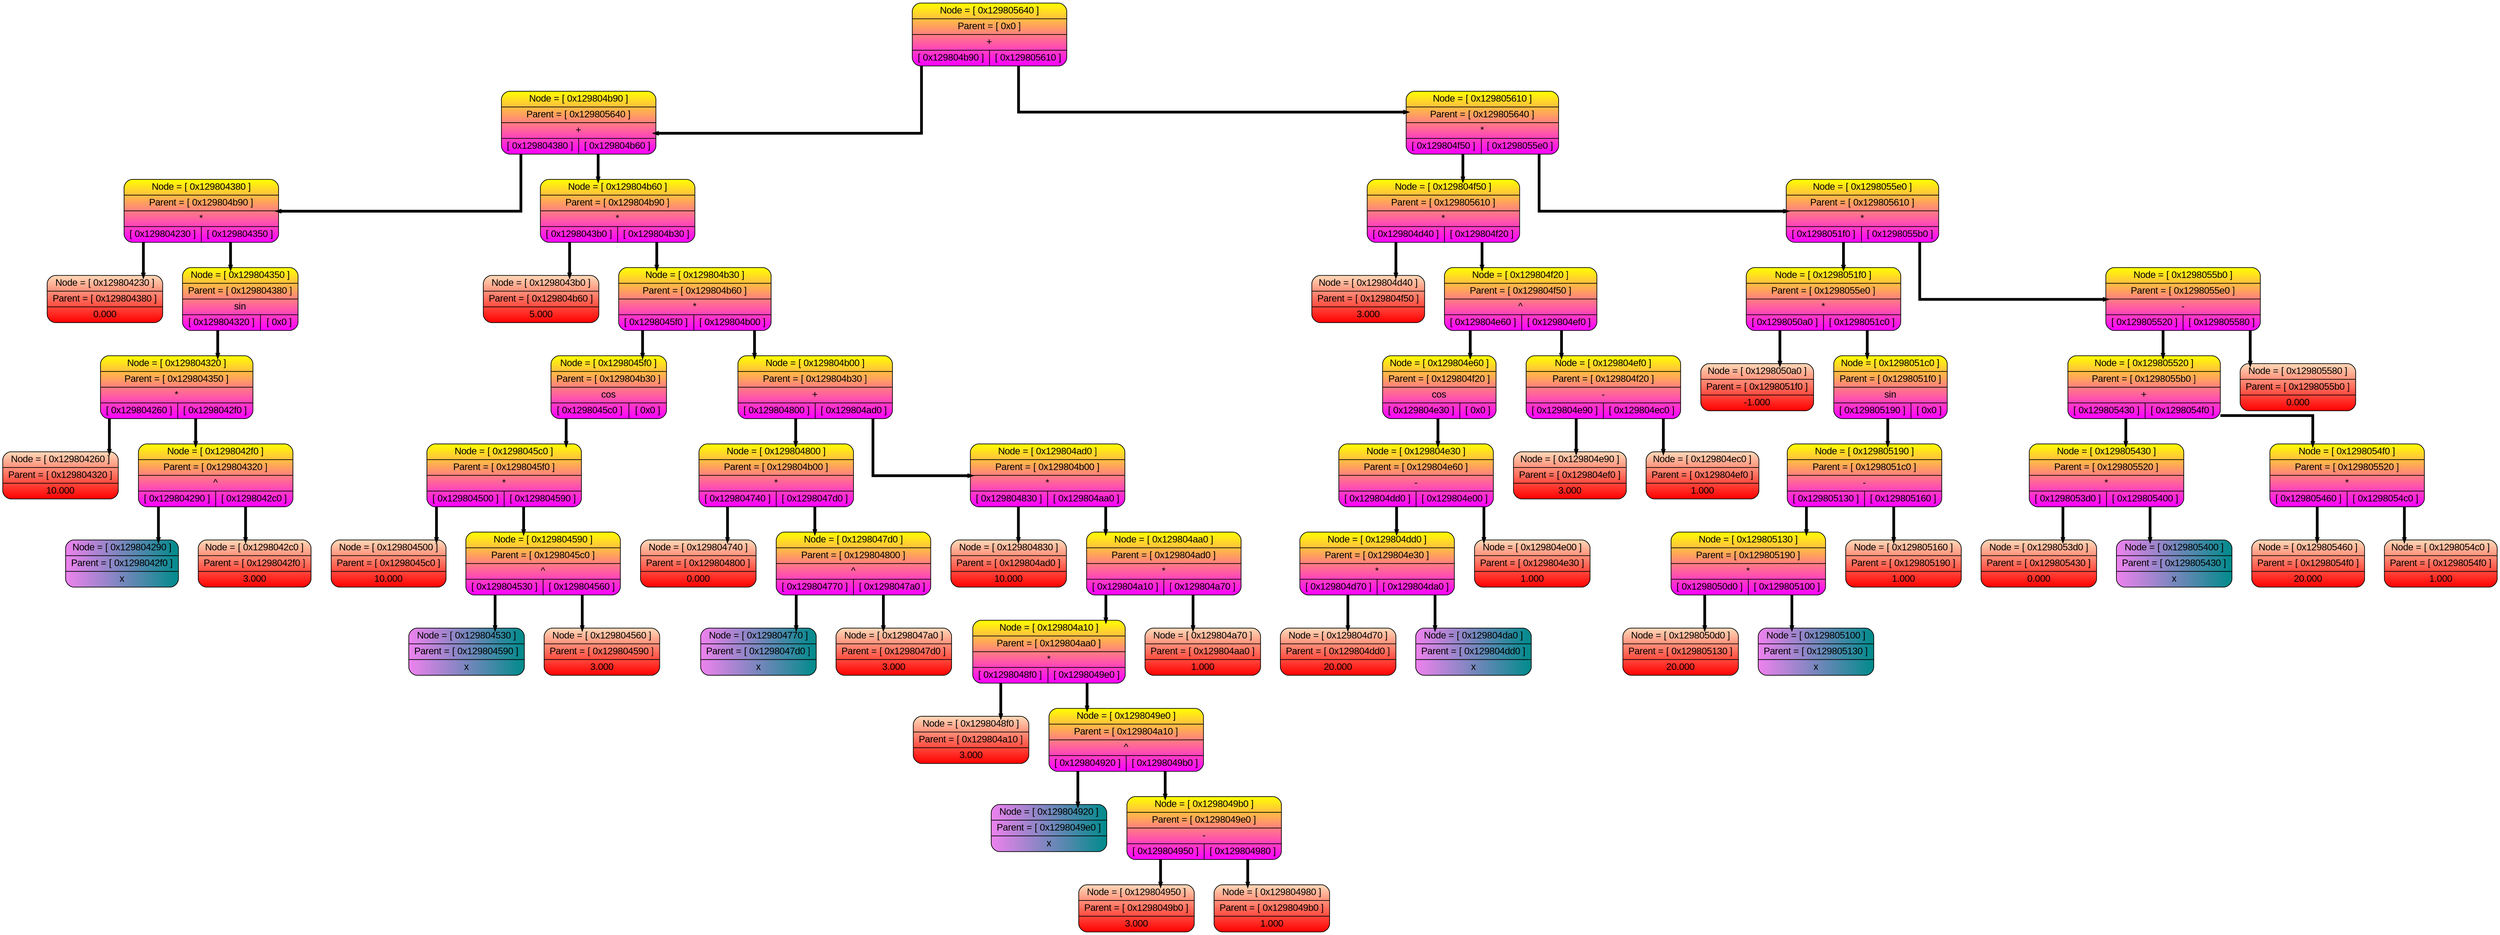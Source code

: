 digraph tree{
splines=ortho;
rankdir=HR;
nodesep=0.4;
node [shape=record, fontname="Arial"];
edge [style=bold, color="black", weight=10, penwidth=4, arrowsize=0.2];
P0x129805640 [style = "filled, rounded", fillcolor="yellow:magenta" gradientangle=270,label=" {Node = [ 0x129805640 ] | Parent = [ 0x0 ] | + | { <l> [ 0x129804b90 ] | <r> [ 0x129805610 ]}}" ];
P0x129804b90 [style = "filled, rounded", fillcolor="yellow:magenta" gradientangle=270,label=" {Node = [ 0x129804b90 ] | Parent = [ 0x129805640 ] | + | { <l> [ 0x129804380 ] | <r> [ 0x129804b60 ]}}" ];
P0x129804380 [style = "filled, rounded", fillcolor="yellow:magenta" gradientangle=270,label=" {Node = [ 0x129804380 ] | Parent = [ 0x129804b90 ] | * | { <l> [ 0x129804230 ] | <r> [ 0x129804350 ]}}" ];
P0x129804230 [style = "filled, rounded", fillcolor="peachpuff:red" gradientangle=270,label=" {Node = [ 0x129804230 ] | Parent = [ 0x129804380 ] | 0.000 }" ];
P0x129804350 [style = "filled, rounded", fillcolor="yellow:magenta" gradientangle=270,label=" {Node = [ 0x129804350 ] | Parent = [ 0x129804380 ] | sin | { <l> [ 0x129804320 ] | <r> [ 0x0 ]}}" ];
P0x129804320 [style = "filled, rounded", fillcolor="yellow:magenta" gradientangle=270,label=" {Node = [ 0x129804320 ] | Parent = [ 0x129804350 ] | * | { <l> [ 0x129804260 ] | <r> [ 0x1298042f0 ]}}" ];
P0x129804260 [style = "filled, rounded", fillcolor="peachpuff:red" gradientangle=270,label=" {Node = [ 0x129804260 ] | Parent = [ 0x129804320 ] | 10.000 }" ];
P0x1298042f0 [style = "filled, rounded", fillcolor="yellow:magenta" gradientangle=270,label=" {Node = [ 0x1298042f0 ] | Parent = [ 0x129804320 ] | ^ | { <l> [ 0x129804290 ] | <r> [ 0x1298042c0 ]}}" ];
P0x129804290 [style = "filled, rounded", fillcolor="violet:darkcyan"label=" {Node = [ 0x129804290 ] | Parent = [ 0x1298042f0 ] | x }" ];
P0x1298042c0 [style = "filled, rounded", fillcolor="peachpuff:red" gradientangle=270,label=" {Node = [ 0x1298042c0 ] | Parent = [ 0x1298042f0 ] | 3.000 }" ];
P0x1298042f0:<l> -> P0x129804290
P0x1298042f0:<r> -> P0x1298042c0
P0x129804320:<l> -> P0x129804260
P0x129804320:<r> -> P0x1298042f0
P0x129804350:<l> -> P0x129804320
P0x129804380:<l> -> P0x129804230
P0x129804380:<r> -> P0x129804350
P0x129804b60 [style = "filled, rounded", fillcolor="yellow:magenta" gradientangle=270,label=" {Node = [ 0x129804b60 ] | Parent = [ 0x129804b90 ] | * | { <l> [ 0x1298043b0 ] | <r> [ 0x129804b30 ]}}" ];
P0x1298043b0 [style = "filled, rounded", fillcolor="peachpuff:red" gradientangle=270,label=" {Node = [ 0x1298043b0 ] | Parent = [ 0x129804b60 ] | 5.000 }" ];
P0x129804b30 [style = "filled, rounded", fillcolor="yellow:magenta" gradientangle=270,label=" {Node = [ 0x129804b30 ] | Parent = [ 0x129804b60 ] | * | { <l> [ 0x1298045f0 ] | <r> [ 0x129804b00 ]}}" ];
P0x1298045f0 [style = "filled, rounded", fillcolor="yellow:magenta" gradientangle=270,label=" {Node = [ 0x1298045f0 ] | Parent = [ 0x129804b30 ] | cos | { <l> [ 0x1298045c0 ] | <r> [ 0x0 ]}}" ];
P0x1298045c0 [style = "filled, rounded", fillcolor="yellow:magenta" gradientangle=270,label=" {Node = [ 0x1298045c0 ] | Parent = [ 0x1298045f0 ] | * | { <l> [ 0x129804500 ] | <r> [ 0x129804590 ]}}" ];
P0x129804500 [style = "filled, rounded", fillcolor="peachpuff:red" gradientangle=270,label=" {Node = [ 0x129804500 ] | Parent = [ 0x1298045c0 ] | 10.000 }" ];
P0x129804590 [style = "filled, rounded", fillcolor="yellow:magenta" gradientangle=270,label=" {Node = [ 0x129804590 ] | Parent = [ 0x1298045c0 ] | ^ | { <l> [ 0x129804530 ] | <r> [ 0x129804560 ]}}" ];
P0x129804530 [style = "filled, rounded", fillcolor="violet:darkcyan"label=" {Node = [ 0x129804530 ] | Parent = [ 0x129804590 ] | x }" ];
P0x129804560 [style = "filled, rounded", fillcolor="peachpuff:red" gradientangle=270,label=" {Node = [ 0x129804560 ] | Parent = [ 0x129804590 ] | 3.000 }" ];
P0x129804590:<l> -> P0x129804530
P0x129804590:<r> -> P0x129804560
P0x1298045c0:<l> -> P0x129804500
P0x1298045c0:<r> -> P0x129804590
P0x1298045f0:<l> -> P0x1298045c0
P0x129804b00 [style = "filled, rounded", fillcolor="yellow:magenta" gradientangle=270,label=" {Node = [ 0x129804b00 ] | Parent = [ 0x129804b30 ] | + | { <l> [ 0x129804800 ] | <r> [ 0x129804ad0 ]}}" ];
P0x129804800 [style = "filled, rounded", fillcolor="yellow:magenta" gradientangle=270,label=" {Node = [ 0x129804800 ] | Parent = [ 0x129804b00 ] | * | { <l> [ 0x129804740 ] | <r> [ 0x1298047d0 ]}}" ];
P0x129804740 [style = "filled, rounded", fillcolor="peachpuff:red" gradientangle=270,label=" {Node = [ 0x129804740 ] | Parent = [ 0x129804800 ] | 0.000 }" ];
P0x1298047d0 [style = "filled, rounded", fillcolor="yellow:magenta" gradientangle=270,label=" {Node = [ 0x1298047d0 ] | Parent = [ 0x129804800 ] | ^ | { <l> [ 0x129804770 ] | <r> [ 0x1298047a0 ]}}" ];
P0x129804770 [style = "filled, rounded", fillcolor="violet:darkcyan"label=" {Node = [ 0x129804770 ] | Parent = [ 0x1298047d0 ] | x }" ];
P0x1298047a0 [style = "filled, rounded", fillcolor="peachpuff:red" gradientangle=270,label=" {Node = [ 0x1298047a0 ] | Parent = [ 0x1298047d0 ] | 3.000 }" ];
P0x1298047d0:<l> -> P0x129804770
P0x1298047d0:<r> -> P0x1298047a0
P0x129804800:<l> -> P0x129804740
P0x129804800:<r> -> P0x1298047d0
P0x129804ad0 [style = "filled, rounded", fillcolor="yellow:magenta" gradientangle=270,label=" {Node = [ 0x129804ad0 ] | Parent = [ 0x129804b00 ] | * | { <l> [ 0x129804830 ] | <r> [ 0x129804aa0 ]}}" ];
P0x129804830 [style = "filled, rounded", fillcolor="peachpuff:red" gradientangle=270,label=" {Node = [ 0x129804830 ] | Parent = [ 0x129804ad0 ] | 10.000 }" ];
P0x129804aa0 [style = "filled, rounded", fillcolor="yellow:magenta" gradientangle=270,label=" {Node = [ 0x129804aa0 ] | Parent = [ 0x129804ad0 ] | * | { <l> [ 0x129804a10 ] | <r> [ 0x129804a70 ]}}" ];
P0x129804a10 [style = "filled, rounded", fillcolor="yellow:magenta" gradientangle=270,label=" {Node = [ 0x129804a10 ] | Parent = [ 0x129804aa0 ] | * | { <l> [ 0x1298048f0 ] | <r> [ 0x1298049e0 ]}}" ];
P0x1298048f0 [style = "filled, rounded", fillcolor="peachpuff:red" gradientangle=270,label=" {Node = [ 0x1298048f0 ] | Parent = [ 0x129804a10 ] | 3.000 }" ];
P0x1298049e0 [style = "filled, rounded", fillcolor="yellow:magenta" gradientangle=270,label=" {Node = [ 0x1298049e0 ] | Parent = [ 0x129804a10 ] | ^ | { <l> [ 0x129804920 ] | <r> [ 0x1298049b0 ]}}" ];
P0x129804920 [style = "filled, rounded", fillcolor="violet:darkcyan"label=" {Node = [ 0x129804920 ] | Parent = [ 0x1298049e0 ] | x }" ];
P0x1298049b0 [style = "filled, rounded", fillcolor="yellow:magenta" gradientangle=270,label=" {Node = [ 0x1298049b0 ] | Parent = [ 0x1298049e0 ] | - | { <l> [ 0x129804950 ] | <r> [ 0x129804980 ]}}" ];
P0x129804950 [style = "filled, rounded", fillcolor="peachpuff:red" gradientangle=270,label=" {Node = [ 0x129804950 ] | Parent = [ 0x1298049b0 ] | 3.000 }" ];
P0x129804980 [style = "filled, rounded", fillcolor="peachpuff:red" gradientangle=270,label=" {Node = [ 0x129804980 ] | Parent = [ 0x1298049b0 ] | 1.000 }" ];
P0x1298049b0:<l> -> P0x129804950
P0x1298049b0:<r> -> P0x129804980
P0x1298049e0:<l> -> P0x129804920
P0x1298049e0:<r> -> P0x1298049b0
P0x129804a10:<l> -> P0x1298048f0
P0x129804a10:<r> -> P0x1298049e0
P0x129804a70 [style = "filled, rounded", fillcolor="peachpuff:red" gradientangle=270,label=" {Node = [ 0x129804a70 ] | Parent = [ 0x129804aa0 ] | 1.000 }" ];
P0x129804aa0:<l> -> P0x129804a10
P0x129804aa0:<r> -> P0x129804a70
P0x129804ad0:<l> -> P0x129804830
P0x129804ad0:<r> -> P0x129804aa0
P0x129804b00:<l> -> P0x129804800
P0x129804b00:<r> -> P0x129804ad0
P0x129804b30:<l> -> P0x1298045f0
P0x129804b30:<r> -> P0x129804b00
P0x129804b60:<l> -> P0x1298043b0
P0x129804b60:<r> -> P0x129804b30
P0x129804b90:<l> -> P0x129804380
P0x129804b90:<r> -> P0x129804b60
P0x129805610 [style = "filled, rounded", fillcolor="yellow:magenta" gradientangle=270,label=" {Node = [ 0x129805610 ] | Parent = [ 0x129805640 ] | * | { <l> [ 0x129804f50 ] | <r> [ 0x1298055e0 ]}}" ];
P0x129804f50 [style = "filled, rounded", fillcolor="yellow:magenta" gradientangle=270,label=" {Node = [ 0x129804f50 ] | Parent = [ 0x129805610 ] | * | { <l> [ 0x129804d40 ] | <r> [ 0x129804f20 ]}}" ];
P0x129804d40 [style = "filled, rounded", fillcolor="peachpuff:red" gradientangle=270,label=" {Node = [ 0x129804d40 ] | Parent = [ 0x129804f50 ] | 3.000 }" ];
P0x129804f20 [style = "filled, rounded", fillcolor="yellow:magenta" gradientangle=270,label=" {Node = [ 0x129804f20 ] | Parent = [ 0x129804f50 ] | ^ | { <l> [ 0x129804e60 ] | <r> [ 0x129804ef0 ]}}" ];
P0x129804e60 [style = "filled, rounded", fillcolor="yellow:magenta" gradientangle=270,label=" {Node = [ 0x129804e60 ] | Parent = [ 0x129804f20 ] | cos | { <l> [ 0x129804e30 ] | <r> [ 0x0 ]}}" ];
P0x129804e30 [style = "filled, rounded", fillcolor="yellow:magenta" gradientangle=270,label=" {Node = [ 0x129804e30 ] | Parent = [ 0x129804e60 ] | - | { <l> [ 0x129804dd0 ] | <r> [ 0x129804e00 ]}}" ];
P0x129804dd0 [style = "filled, rounded", fillcolor="yellow:magenta" gradientangle=270,label=" {Node = [ 0x129804dd0 ] | Parent = [ 0x129804e30 ] | * | { <l> [ 0x129804d70 ] | <r> [ 0x129804da0 ]}}" ];
P0x129804d70 [style = "filled, rounded", fillcolor="peachpuff:red" gradientangle=270,label=" {Node = [ 0x129804d70 ] | Parent = [ 0x129804dd0 ] | 20.000 }" ];
P0x129804da0 [style = "filled, rounded", fillcolor="violet:darkcyan"label=" {Node = [ 0x129804da0 ] | Parent = [ 0x129804dd0 ] | x }" ];
P0x129804dd0:<l> -> P0x129804d70
P0x129804dd0:<r> -> P0x129804da0
P0x129804e00 [style = "filled, rounded", fillcolor="peachpuff:red" gradientangle=270,label=" {Node = [ 0x129804e00 ] | Parent = [ 0x129804e30 ] | 1.000 }" ];
P0x129804e30:<l> -> P0x129804dd0
P0x129804e30:<r> -> P0x129804e00
P0x129804e60:<l> -> P0x129804e30
P0x129804ef0 [style = "filled, rounded", fillcolor="yellow:magenta" gradientangle=270,label=" {Node = [ 0x129804ef0 ] | Parent = [ 0x129804f20 ] | - | { <l> [ 0x129804e90 ] | <r> [ 0x129804ec0 ]}}" ];
P0x129804e90 [style = "filled, rounded", fillcolor="peachpuff:red" gradientangle=270,label=" {Node = [ 0x129804e90 ] | Parent = [ 0x129804ef0 ] | 3.000 }" ];
P0x129804ec0 [style = "filled, rounded", fillcolor="peachpuff:red" gradientangle=270,label=" {Node = [ 0x129804ec0 ] | Parent = [ 0x129804ef0 ] | 1.000 }" ];
P0x129804ef0:<l> -> P0x129804e90
P0x129804ef0:<r> -> P0x129804ec0
P0x129804f20:<l> -> P0x129804e60
P0x129804f20:<r> -> P0x129804ef0
P0x129804f50:<l> -> P0x129804d40
P0x129804f50:<r> -> P0x129804f20
P0x1298055e0 [style = "filled, rounded", fillcolor="yellow:magenta" gradientangle=270,label=" {Node = [ 0x1298055e0 ] | Parent = [ 0x129805610 ] | * | { <l> [ 0x1298051f0 ] | <r> [ 0x1298055b0 ]}}" ];
P0x1298051f0 [style = "filled, rounded", fillcolor="yellow:magenta" gradientangle=270,label=" {Node = [ 0x1298051f0 ] | Parent = [ 0x1298055e0 ] | * | { <l> [ 0x1298050a0 ] | <r> [ 0x1298051c0 ]}}" ];
P0x1298050a0 [style = "filled, rounded", fillcolor="peachpuff:red" gradientangle=270,label=" {Node = [ 0x1298050a0 ] | Parent = [ 0x1298051f0 ] | -1.000 }" ];
P0x1298051c0 [style = "filled, rounded", fillcolor="yellow:magenta" gradientangle=270,label=" {Node = [ 0x1298051c0 ] | Parent = [ 0x1298051f0 ] | sin | { <l> [ 0x129805190 ] | <r> [ 0x0 ]}}" ];
P0x129805190 [style = "filled, rounded", fillcolor="yellow:magenta" gradientangle=270,label=" {Node = [ 0x129805190 ] | Parent = [ 0x1298051c0 ] | - | { <l> [ 0x129805130 ] | <r> [ 0x129805160 ]}}" ];
P0x129805130 [style = "filled, rounded", fillcolor="yellow:magenta" gradientangle=270,label=" {Node = [ 0x129805130 ] | Parent = [ 0x129805190 ] | * | { <l> [ 0x1298050d0 ] | <r> [ 0x129805100 ]}}" ];
P0x1298050d0 [style = "filled, rounded", fillcolor="peachpuff:red" gradientangle=270,label=" {Node = [ 0x1298050d0 ] | Parent = [ 0x129805130 ] | 20.000 }" ];
P0x129805100 [style = "filled, rounded", fillcolor="violet:darkcyan"label=" {Node = [ 0x129805100 ] | Parent = [ 0x129805130 ] | x }" ];
P0x129805130:<l> -> P0x1298050d0
P0x129805130:<r> -> P0x129805100
P0x129805160 [style = "filled, rounded", fillcolor="peachpuff:red" gradientangle=270,label=" {Node = [ 0x129805160 ] | Parent = [ 0x129805190 ] | 1.000 }" ];
P0x129805190:<l> -> P0x129805130
P0x129805190:<r> -> P0x129805160
P0x1298051c0:<l> -> P0x129805190
P0x1298051f0:<l> -> P0x1298050a0
P0x1298051f0:<r> -> P0x1298051c0
P0x1298055b0 [style = "filled, rounded", fillcolor="yellow:magenta" gradientangle=270,label=" {Node = [ 0x1298055b0 ] | Parent = [ 0x1298055e0 ] | - | { <l> [ 0x129805520 ] | <r> [ 0x129805580 ]}}" ];
P0x129805520 [style = "filled, rounded", fillcolor="yellow:magenta" gradientangle=270,label=" {Node = [ 0x129805520 ] | Parent = [ 0x1298055b0 ] | + | { <l> [ 0x129805430 ] | <r> [ 0x1298054f0 ]}}" ];
P0x129805430 [style = "filled, rounded", fillcolor="yellow:magenta" gradientangle=270,label=" {Node = [ 0x129805430 ] | Parent = [ 0x129805520 ] | * | { <l> [ 0x1298053d0 ] | <r> [ 0x129805400 ]}}" ];
P0x1298053d0 [style = "filled, rounded", fillcolor="peachpuff:red" gradientangle=270,label=" {Node = [ 0x1298053d0 ] | Parent = [ 0x129805430 ] | 0.000 }" ];
P0x129805400 [style = "filled, rounded", fillcolor="violet:darkcyan"label=" {Node = [ 0x129805400 ] | Parent = [ 0x129805430 ] | x }" ];
P0x129805430:<l> -> P0x1298053d0
P0x129805430:<r> -> P0x129805400
P0x1298054f0 [style = "filled, rounded", fillcolor="yellow:magenta" gradientangle=270,label=" {Node = [ 0x1298054f0 ] | Parent = [ 0x129805520 ] | * | { <l> [ 0x129805460 ] | <r> [ 0x1298054c0 ]}}" ];
P0x129805460 [style = "filled, rounded", fillcolor="peachpuff:red" gradientangle=270,label=" {Node = [ 0x129805460 ] | Parent = [ 0x1298054f0 ] | 20.000 }" ];
P0x1298054c0 [style = "filled, rounded", fillcolor="peachpuff:red" gradientangle=270,label=" {Node = [ 0x1298054c0 ] | Parent = [ 0x1298054f0 ] | 1.000 }" ];
P0x1298054f0:<l> -> P0x129805460
P0x1298054f0:<r> -> P0x1298054c0
P0x129805520:<l> -> P0x129805430
P0x129805520:<r> -> P0x1298054f0
P0x129805580 [style = "filled, rounded", fillcolor="peachpuff:red" gradientangle=270,label=" {Node = [ 0x129805580 ] | Parent = [ 0x1298055b0 ] | 0.000 }" ];
P0x1298055b0:<l> -> P0x129805520
P0x1298055b0:<r> -> P0x129805580
P0x1298055e0:<l> -> P0x1298051f0
P0x1298055e0:<r> -> P0x1298055b0
P0x129805610:<l> -> P0x129804f50
P0x129805610:<r> -> P0x1298055e0
P0x129805640:<l> -> P0x129804b90
P0x129805640:<r> -> P0x129805610
}
